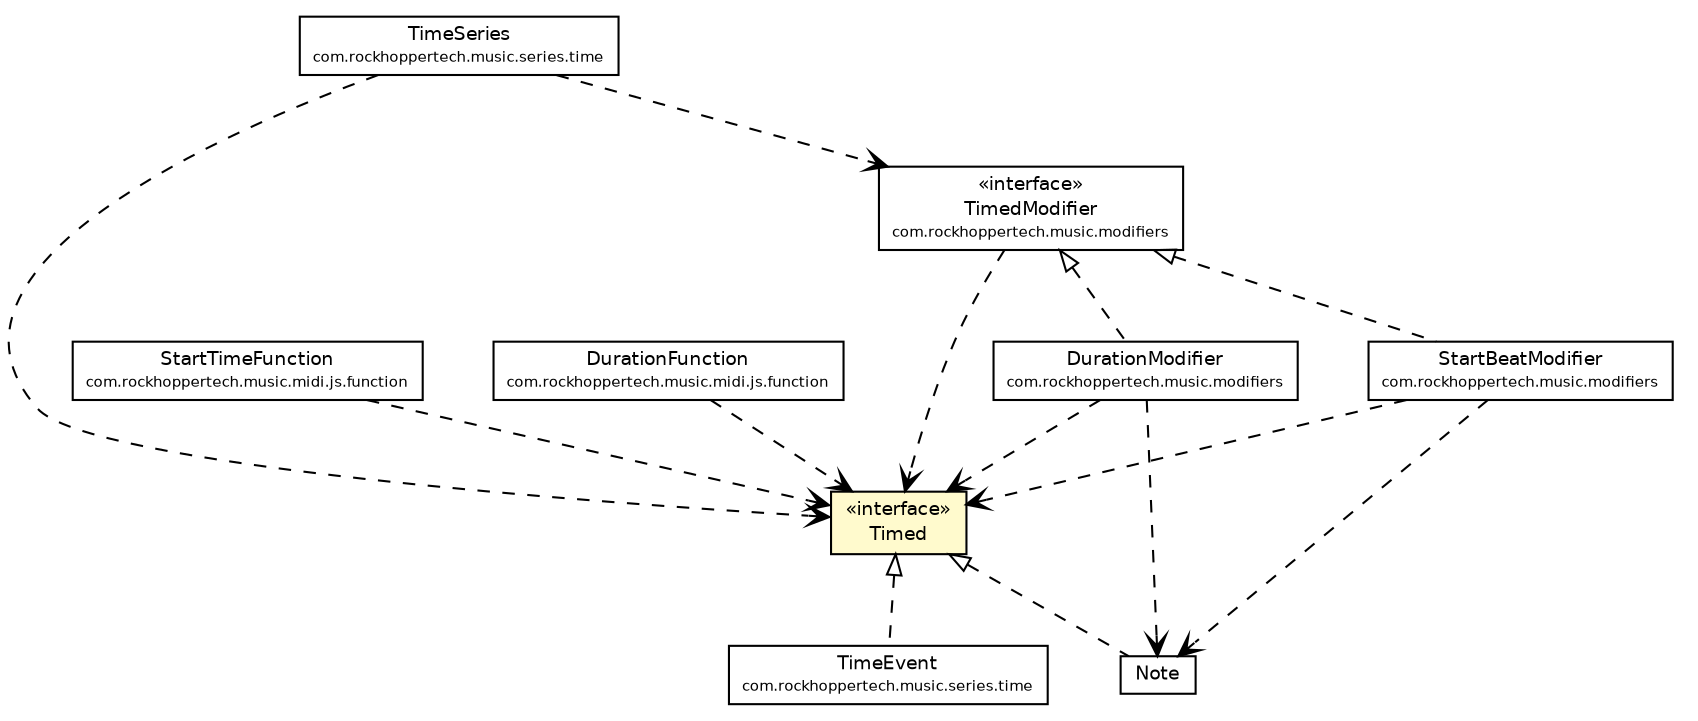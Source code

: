 #!/usr/local/bin/dot
#
# Class diagram 
# Generated by UMLGraph version R5_6-24-gf6e263 (http://www.umlgraph.org/)
#

digraph G {
	edge [fontname="Helvetica",fontsize=10,labelfontname="Helvetica",labelfontsize=10];
	node [fontname="Helvetica",fontsize=10,shape=plaintext];
	nodesep=0.25;
	ranksep=0.5;
	// com.rockhoppertech.music.Timed
	c10593 [label=<<table title="com.rockhoppertech.music.Timed" border="0" cellborder="1" cellspacing="0" cellpadding="2" port="p" bgcolor="lemonChiffon" href="./Timed.html">
		<tr><td><table border="0" cellspacing="0" cellpadding="1">
<tr><td align="center" balign="center"> &#171;interface&#187; </td></tr>
<tr><td align="center" balign="center"> Timed </td></tr>
		</table></td></tr>
		</table>>, URL="./Timed.html", fontname="Helvetica", fontcolor="black", fontsize=9.0];
	// com.rockhoppertech.music.Note
	c10602 [label=<<table title="com.rockhoppertech.music.Note" border="0" cellborder="1" cellspacing="0" cellpadding="2" port="p" href="./Note.html">
		<tr><td><table border="0" cellspacing="0" cellpadding="1">
<tr><td align="center" balign="center"> Note </td></tr>
		</table></td></tr>
		</table>>, URL="./Note.html", fontname="Helvetica", fontcolor="black", fontsize=9.0];
	// com.rockhoppertech.music.midi.js.function.StartTimeFunction
	c10630 [label=<<table title="com.rockhoppertech.music.midi.js.function.StartTimeFunction" border="0" cellborder="1" cellspacing="0" cellpadding="2" port="p" href="./midi/js/function/StartTimeFunction.html">
		<tr><td><table border="0" cellspacing="0" cellpadding="1">
<tr><td align="center" balign="center"> StartTimeFunction </td></tr>
<tr><td align="center" balign="center"><font point-size="7.0"> com.rockhoppertech.music.midi.js.function </font></td></tr>
		</table></td></tr>
		</table>>, URL="./midi/js/function/StartTimeFunction.html", fontname="Helvetica", fontcolor="black", fontsize=9.0];
	// com.rockhoppertech.music.midi.js.function.DurationFunction
	c10635 [label=<<table title="com.rockhoppertech.music.midi.js.function.DurationFunction" border="0" cellborder="1" cellspacing="0" cellpadding="2" port="p" href="./midi/js/function/DurationFunction.html">
		<tr><td><table border="0" cellspacing="0" cellpadding="1">
<tr><td align="center" balign="center"> DurationFunction </td></tr>
<tr><td align="center" balign="center"><font point-size="7.0"> com.rockhoppertech.music.midi.js.function </font></td></tr>
		</table></td></tr>
		</table>>, URL="./midi/js/function/DurationFunction.html", fontname="Helvetica", fontcolor="black", fontsize=9.0];
	// com.rockhoppertech.music.modifiers.TimedModifier
	c10654 [label=<<table title="com.rockhoppertech.music.modifiers.TimedModifier" border="0" cellborder="1" cellspacing="0" cellpadding="2" port="p" href="./modifiers/TimedModifier.html">
		<tr><td><table border="0" cellspacing="0" cellpadding="1">
<tr><td align="center" balign="center"> &#171;interface&#187; </td></tr>
<tr><td align="center" balign="center"> TimedModifier </td></tr>
<tr><td align="center" balign="center"><font point-size="7.0"> com.rockhoppertech.music.modifiers </font></td></tr>
		</table></td></tr>
		</table>>, URL="./modifiers/TimedModifier.html", fontname="Helvetica", fontcolor="black", fontsize=9.0];
	// com.rockhoppertech.music.modifiers.StartBeatModifier
	c10655 [label=<<table title="com.rockhoppertech.music.modifiers.StartBeatModifier" border="0" cellborder="1" cellspacing="0" cellpadding="2" port="p" href="./modifiers/StartBeatModifier.html">
		<tr><td><table border="0" cellspacing="0" cellpadding="1">
<tr><td align="center" balign="center"> StartBeatModifier </td></tr>
<tr><td align="center" balign="center"><font point-size="7.0"> com.rockhoppertech.music.modifiers </font></td></tr>
		</table></td></tr>
		</table>>, URL="./modifiers/StartBeatModifier.html", fontname="Helvetica", fontcolor="black", fontsize=9.0];
	// com.rockhoppertech.music.modifiers.DurationModifier
	c10663 [label=<<table title="com.rockhoppertech.music.modifiers.DurationModifier" border="0" cellborder="1" cellspacing="0" cellpadding="2" port="p" href="./modifiers/DurationModifier.html">
		<tr><td><table border="0" cellspacing="0" cellpadding="1">
<tr><td align="center" balign="center"> DurationModifier </td></tr>
<tr><td align="center" balign="center"><font point-size="7.0"> com.rockhoppertech.music.modifiers </font></td></tr>
		</table></td></tr>
		</table>>, URL="./modifiers/DurationModifier.html", fontname="Helvetica", fontcolor="black", fontsize=9.0];
	// com.rockhoppertech.music.series.time.TimeSeries
	c10674 [label=<<table title="com.rockhoppertech.music.series.time.TimeSeries" border="0" cellborder="1" cellspacing="0" cellpadding="2" port="p" href="./series/time/TimeSeries.html">
		<tr><td><table border="0" cellspacing="0" cellpadding="1">
<tr><td align="center" balign="center"> TimeSeries </td></tr>
<tr><td align="center" balign="center"><font point-size="7.0"> com.rockhoppertech.music.series.time </font></td></tr>
		</table></td></tr>
		</table>>, URL="./series/time/TimeSeries.html", fontname="Helvetica", fontcolor="black", fontsize=9.0];
	// com.rockhoppertech.music.series.time.TimeEvent
	c10675 [label=<<table title="com.rockhoppertech.music.series.time.TimeEvent" border="0" cellborder="1" cellspacing="0" cellpadding="2" port="p" href="./series/time/TimeEvent.html">
		<tr><td><table border="0" cellspacing="0" cellpadding="1">
<tr><td align="center" balign="center"> TimeEvent </td></tr>
<tr><td align="center" balign="center"><font point-size="7.0"> com.rockhoppertech.music.series.time </font></td></tr>
		</table></td></tr>
		</table>>, URL="./series/time/TimeEvent.html", fontname="Helvetica", fontcolor="black", fontsize=9.0];
	//com.rockhoppertech.music.Note implements com.rockhoppertech.music.Timed
	c10593:p -> c10602:p [dir=back,arrowtail=empty,style=dashed];
	//com.rockhoppertech.music.modifiers.StartBeatModifier implements com.rockhoppertech.music.modifiers.TimedModifier
	c10654:p -> c10655:p [dir=back,arrowtail=empty,style=dashed];
	//com.rockhoppertech.music.modifiers.DurationModifier implements com.rockhoppertech.music.modifiers.TimedModifier
	c10654:p -> c10663:p [dir=back,arrowtail=empty,style=dashed];
	//com.rockhoppertech.music.series.time.TimeEvent implements com.rockhoppertech.music.Timed
	c10593:p -> c10675:p [dir=back,arrowtail=empty,style=dashed];
	// com.rockhoppertech.music.midi.js.function.StartTimeFunction DEPEND com.rockhoppertech.music.Timed
	c10630:p -> c10593:p [taillabel="", label="", headlabel="", fontname="Helvetica", fontcolor="black", fontsize=10.0, color="black", arrowhead=open, style=dashed];
	// com.rockhoppertech.music.midi.js.function.DurationFunction DEPEND com.rockhoppertech.music.Timed
	c10635:p -> c10593:p [taillabel="", label="", headlabel="", fontname="Helvetica", fontcolor="black", fontsize=10.0, color="black", arrowhead=open, style=dashed];
	// com.rockhoppertech.music.modifiers.TimedModifier DEPEND com.rockhoppertech.music.Timed
	c10654:p -> c10593:p [taillabel="", label="", headlabel="", fontname="Helvetica", fontcolor="black", fontsize=10.0, color="black", arrowhead=open, style=dashed];
	// com.rockhoppertech.music.modifiers.StartBeatModifier DEPEND com.rockhoppertech.music.Note
	c10655:p -> c10602:p [taillabel="", label="", headlabel="", fontname="Helvetica", fontcolor="black", fontsize=10.0, color="black", arrowhead=open, style=dashed];
	// com.rockhoppertech.music.modifiers.StartBeatModifier DEPEND com.rockhoppertech.music.Timed
	c10655:p -> c10593:p [taillabel="", label="", headlabel="", fontname="Helvetica", fontcolor="black", fontsize=10.0, color="black", arrowhead=open, style=dashed];
	// com.rockhoppertech.music.modifiers.DurationModifier DEPEND com.rockhoppertech.music.Note
	c10663:p -> c10602:p [taillabel="", label="", headlabel="", fontname="Helvetica", fontcolor="black", fontsize=10.0, color="black", arrowhead=open, style=dashed];
	// com.rockhoppertech.music.modifiers.DurationModifier DEPEND com.rockhoppertech.music.Timed
	c10663:p -> c10593:p [taillabel="", label="", headlabel="", fontname="Helvetica", fontcolor="black", fontsize=10.0, color="black", arrowhead=open, style=dashed];
	// com.rockhoppertech.music.series.time.TimeSeries DEPEND com.rockhoppertech.music.modifiers.TimedModifier
	c10674:p -> c10654:p [taillabel="", label="", headlabel="", fontname="Helvetica", fontcolor="black", fontsize=10.0, color="black", arrowhead=open, style=dashed];
	// com.rockhoppertech.music.series.time.TimeSeries DEPEND com.rockhoppertech.music.Timed
	c10674:p -> c10593:p [taillabel="", label="", headlabel="", fontname="Helvetica", fontcolor="black", fontsize=10.0, color="black", arrowhead=open, style=dashed];
}

